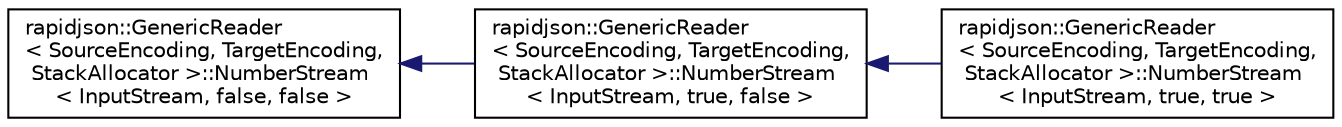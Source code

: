 digraph "Graphical Class Hierarchy"
{
 // INTERACTIVE_SVG=YES
 // LATEX_PDF_SIZE
  edge [fontname="Helvetica",fontsize="10",labelfontname="Helvetica",labelfontsize="10"];
  node [fontname="Helvetica",fontsize="10",shape=record];
  rankdir="LR";
  Node0 [label="rapidjson::GenericReader\l\< SourceEncoding, TargetEncoding,\l StackAllocator \>::NumberStream\l\< InputStream, false, false \>",height=0.2,width=0.4,color="black", fillcolor="white", style="filled",URL="$classrapidjson_1_1_generic_reader_1_1_number_stream_3_01_input_stream_00_01false_00_01false_01_4.html",tooltip=" "];
  Node0 -> Node1 [dir="back",color="midnightblue",fontsize="10",style="solid",fontname="Helvetica"];
  Node1 [label="rapidjson::GenericReader\l\< SourceEncoding, TargetEncoding,\l StackAllocator \>::NumberStream\l\< InputStream, true, false \>",height=0.2,width=0.4,color="black", fillcolor="white", style="filled",URL="$classrapidjson_1_1_generic_reader_1_1_number_stream_3_01_input_stream_00_01true_00_01false_01_4.html",tooltip=" "];
  Node1 -> Node2 [dir="back",color="midnightblue",fontsize="10",style="solid",fontname="Helvetica"];
  Node2 [label="rapidjson::GenericReader\l\< SourceEncoding, TargetEncoding,\l StackAllocator \>::NumberStream\l\< InputStream, true, true \>",height=0.2,width=0.4,color="black", fillcolor="white", style="filled",URL="$classrapidjson_1_1_generic_reader_1_1_number_stream_3_01_input_stream_00_01true_00_01true_01_4.html",tooltip=" "];
}
